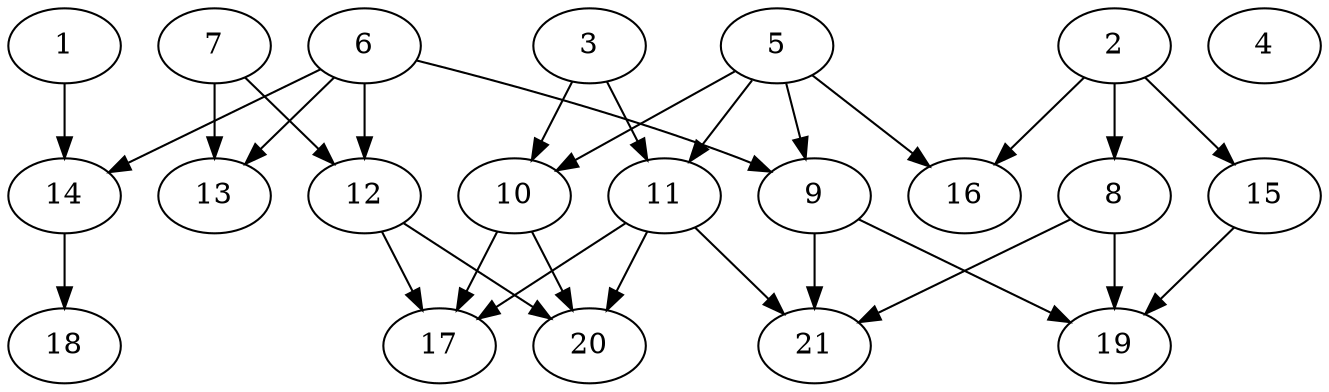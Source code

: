 // DAG (tier=2-normal, mode=compute, n=21, ccr=0.380, fat=0.678, density=0.422, regular=0.481, jump=0.107, mindata=524288, maxdata=8388608)
// DAG automatically generated by daggen at Sun Aug 24 16:33:33 2025
// /home/ermia/Project/Environments/daggen/bin/daggen --dot --ccr 0.380 --fat 0.678 --regular 0.481 --density 0.422 --jump 0.107 --mindata 524288 --maxdata 8388608 -n 21 
digraph G {
  1 [size="8902897932462718976", alpha="0.08", expect_size="4451448966231359488"]
  1 -> 14 [size ="34364570206208"]
  2 [size="229608170394870752", alpha="0.07", expect_size="114804085197435376"]
  2 -> 8 [size ="191345624875008"]
  2 -> 15 [size ="191345624875008"]
  2 -> 16 [size ="191345624875008"]
  3 [size="875839007638707328", alpha="0.17", expect_size="437919503819353664"]
  3 -> 10 [size ="337504309870592"]
  3 -> 11 [size ="337504309870592"]
  4 [size="423868162153996992", alpha="0.02", expect_size="211934081076998496"]
  5 [size="4377215084525600", alpha="0.15", expect_size="2188607542262800"]
  5 -> 9 [size ="113601884979200"]
  5 -> 10 [size ="113601884979200"]
  5 -> 11 [size ="113601884979200"]
  5 -> 16 [size ="113601884979200"]
  6 [size="528914253326229376", alpha="0.03", expect_size="264457126663114688"]
  6 -> 9 [size ="287275464261632"]
  6 -> 12 [size ="287275464261632"]
  6 -> 13 [size ="287275464261632"]
  6 -> 14 [size ="287275464261632"]
  7 [size="479392735531334893568", alpha="0.05", expect_size="239696367765667446784"]
  7 -> 12 [size ="490024302804992"]
  7 -> 13 [size ="490024302804992"]
  8 [size="145385539946676224000", alpha="0.16", expect_size="72692769973338112000"]
  8 -> 19 [size ="221192703180800"]
  8 -> 21 [size ="221192703180800"]
  9 [size="113874695980402688", alpha="0.19", expect_size="56937347990201344"]
  9 -> 19 [size ="109806241185792"]
  9 -> 21 [size ="109806241185792"]
  10 [size="157962811864342593536", alpha="0.08", expect_size="78981405932171296768"]
  10 -> 17 [size ="233772393955328"]
  10 -> 20 [size ="233772393955328"]
  11 [size="423747727875541056", alpha="0.16", expect_size="211873863937770528"]
  11 -> 17 [size ="473496396234752"]
  11 -> 20 [size ="473496396234752"]
  11 -> 21 [size ="473496396234752"]
  12 [size="168109641396986272", alpha="0.17", expect_size="84054820698493136"]
  12 -> 17 [size ="125181259415552"]
  12 -> 20 [size ="125181259415552"]
  13 [size="585219689013755648", alpha="0.13", expect_size="292609844506877824"]
  14 [size="426519742329886081024", alpha="0.16", expect_size="213259871164943040512"]
  14 -> 18 [size ="453296896606208"]
  15 [size="10835879593240428544", alpha="0.16", expect_size="5417939796620214272"]
  15 -> 19 [size ="39174136659968"]
  16 [size="410369504291543", alpha="0.09", expect_size="205184752145771"]
  17 [size="3321073790439391232", alpha="0.15", expect_size="1660536895219695616"]
  18 [size="375282153262852079616", alpha="0.15", expect_size="187641076631426039808"]
  19 [size="678788607214465408", alpha="0.08", expect_size="339394303607232704"]
  20 [size="282267367484931702784", alpha="0.14", expect_size="141133683742465851392"]
  21 [size="826076416087922048", alpha="0.13", expect_size="413038208043961024"]
}